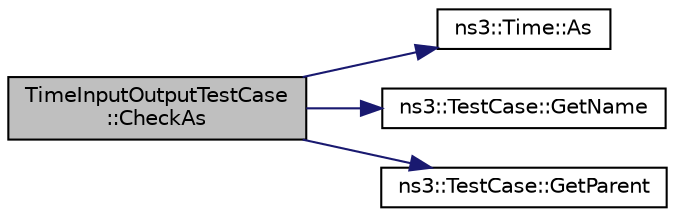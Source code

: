 digraph "TimeInputOutputTestCase::CheckAs"
{
 // LATEX_PDF_SIZE
  edge [fontname="Helvetica",fontsize="10",labelfontname="Helvetica",labelfontsize="10"];
  node [fontname="Helvetica",fontsize="10",shape=record];
  rankdir="LR";
  Node1 [label="TimeInputOutputTestCase\l::CheckAs",height=0.2,width=0.4,color="black", fillcolor="grey75", style="filled", fontcolor="black",tooltip="Check autoscaling output using Time::As()"];
  Node1 -> Node2 [color="midnightblue",fontsize="10",style="solid",fontname="Helvetica"];
  Node2 [label="ns3::Time::As",height=0.2,width=0.4,color="black", fillcolor="white", style="filled",URL="$classns3_1_1_time.html#ad5198e31c2512226ca0e58b31fad7fd0",tooltip="Attach a unit to a Time, to facilitate output in a specific unit."];
  Node1 -> Node3 [color="midnightblue",fontsize="10",style="solid",fontname="Helvetica"];
  Node3 [label="ns3::TestCase::GetName",height=0.2,width=0.4,color="black", fillcolor="white", style="filled",URL="$classns3_1_1_test_case.html#ae3b2b294f9104f53e66e5c27d34a5a98",tooltip=" "];
  Node1 -> Node4 [color="midnightblue",fontsize="10",style="solid",fontname="Helvetica"];
  Node4 [label="ns3::TestCase::GetParent",height=0.2,width=0.4,color="black", fillcolor="white", style="filled",URL="$classns3_1_1_test_case.html#a8fe1e18cff0ca8e62e6f9f8125cc628e",tooltip="Get the parent of this TestCsse."];
}

